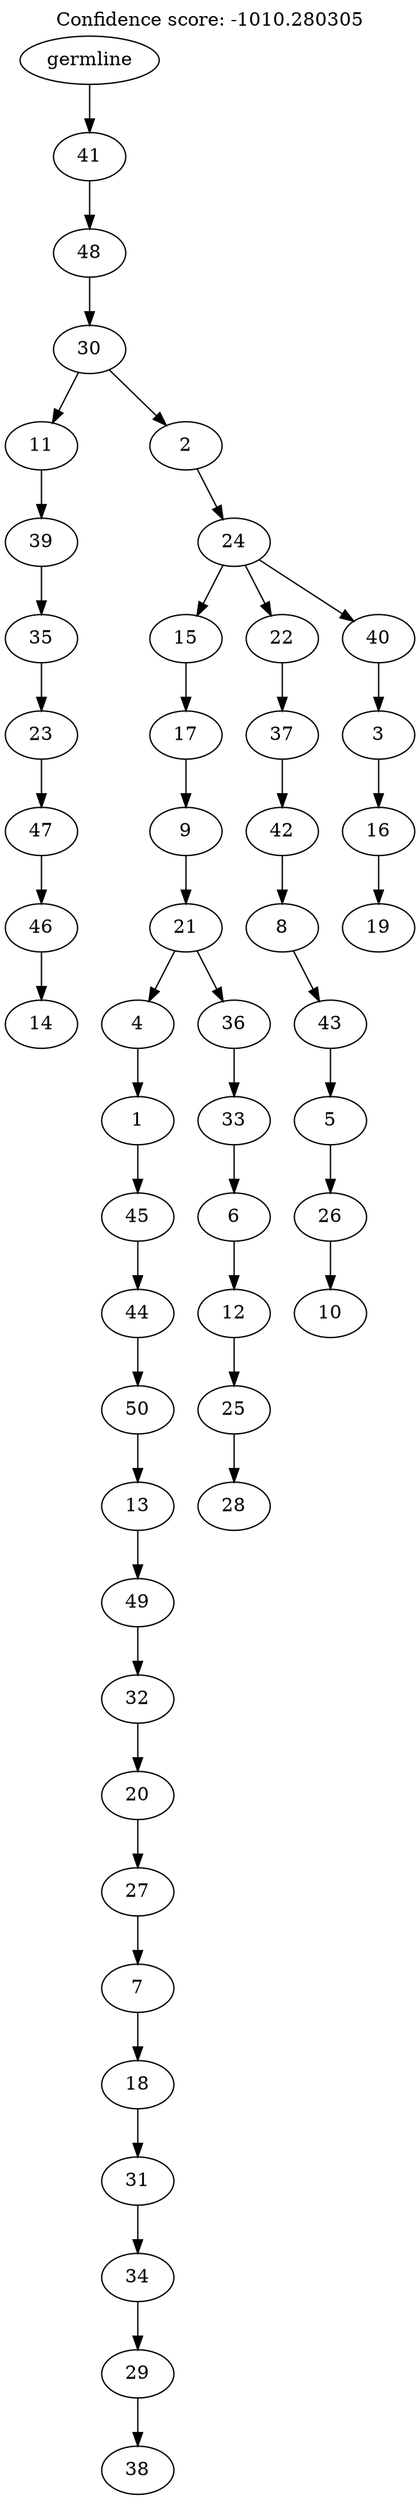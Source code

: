 digraph g {
	"49" -> "50";
	"50" [label="14"];
	"48" -> "49";
	"49" [label="46"];
	"47" -> "48";
	"48" [label="47"];
	"46" -> "47";
	"47" [label="23"];
	"45" -> "46";
	"46" [label="35"];
	"44" -> "45";
	"45" [label="39"];
	"42" -> "43";
	"43" [label="38"];
	"41" -> "42";
	"42" [label="29"];
	"40" -> "41";
	"41" [label="34"];
	"39" -> "40";
	"40" [label="31"];
	"38" -> "39";
	"39" [label="18"];
	"37" -> "38";
	"38" [label="7"];
	"36" -> "37";
	"37" [label="27"];
	"35" -> "36";
	"36" [label="20"];
	"34" -> "35";
	"35" [label="32"];
	"33" -> "34";
	"34" [label="49"];
	"32" -> "33";
	"33" [label="13"];
	"31" -> "32";
	"32" [label="50"];
	"30" -> "31";
	"31" [label="44"];
	"29" -> "30";
	"30" [label="45"];
	"28" -> "29";
	"29" [label="1"];
	"26" -> "27";
	"27" [label="28"];
	"25" -> "26";
	"26" [label="25"];
	"24" -> "25";
	"25" [label="12"];
	"23" -> "24";
	"24" [label="6"];
	"22" -> "23";
	"23" [label="33"];
	"21" -> "22";
	"22" [label="36"];
	"21" -> "28";
	"28" [label="4"];
	"20" -> "21";
	"21" [label="21"];
	"19" -> "20";
	"20" [label="9"];
	"18" -> "19";
	"19" [label="17"];
	"16" -> "17";
	"17" [label="10"];
	"15" -> "16";
	"16" [label="26"];
	"14" -> "15";
	"15" [label="5"];
	"13" -> "14";
	"14" [label="43"];
	"12" -> "13";
	"13" [label="8"];
	"11" -> "12";
	"12" [label="42"];
	"10" -> "11";
	"11" [label="37"];
	"8" -> "9";
	"9" [label="19"];
	"7" -> "8";
	"8" [label="16"];
	"6" -> "7";
	"7" [label="3"];
	"5" -> "6";
	"6" [label="40"];
	"5" -> "10";
	"10" [label="22"];
	"5" -> "18";
	"18" [label="15"];
	"4" -> "5";
	"5" [label="24"];
	"3" -> "4";
	"4" [label="2"];
	"3" -> "44";
	"44" [label="11"];
	"2" -> "3";
	"3" [label="30"];
	"1" -> "2";
	"2" [label="48"];
	"0" -> "1";
	"1" [label="41"];
	"0" [label="germline"];
	labelloc="t";
	label="Confidence score: -1010.280305";
}
